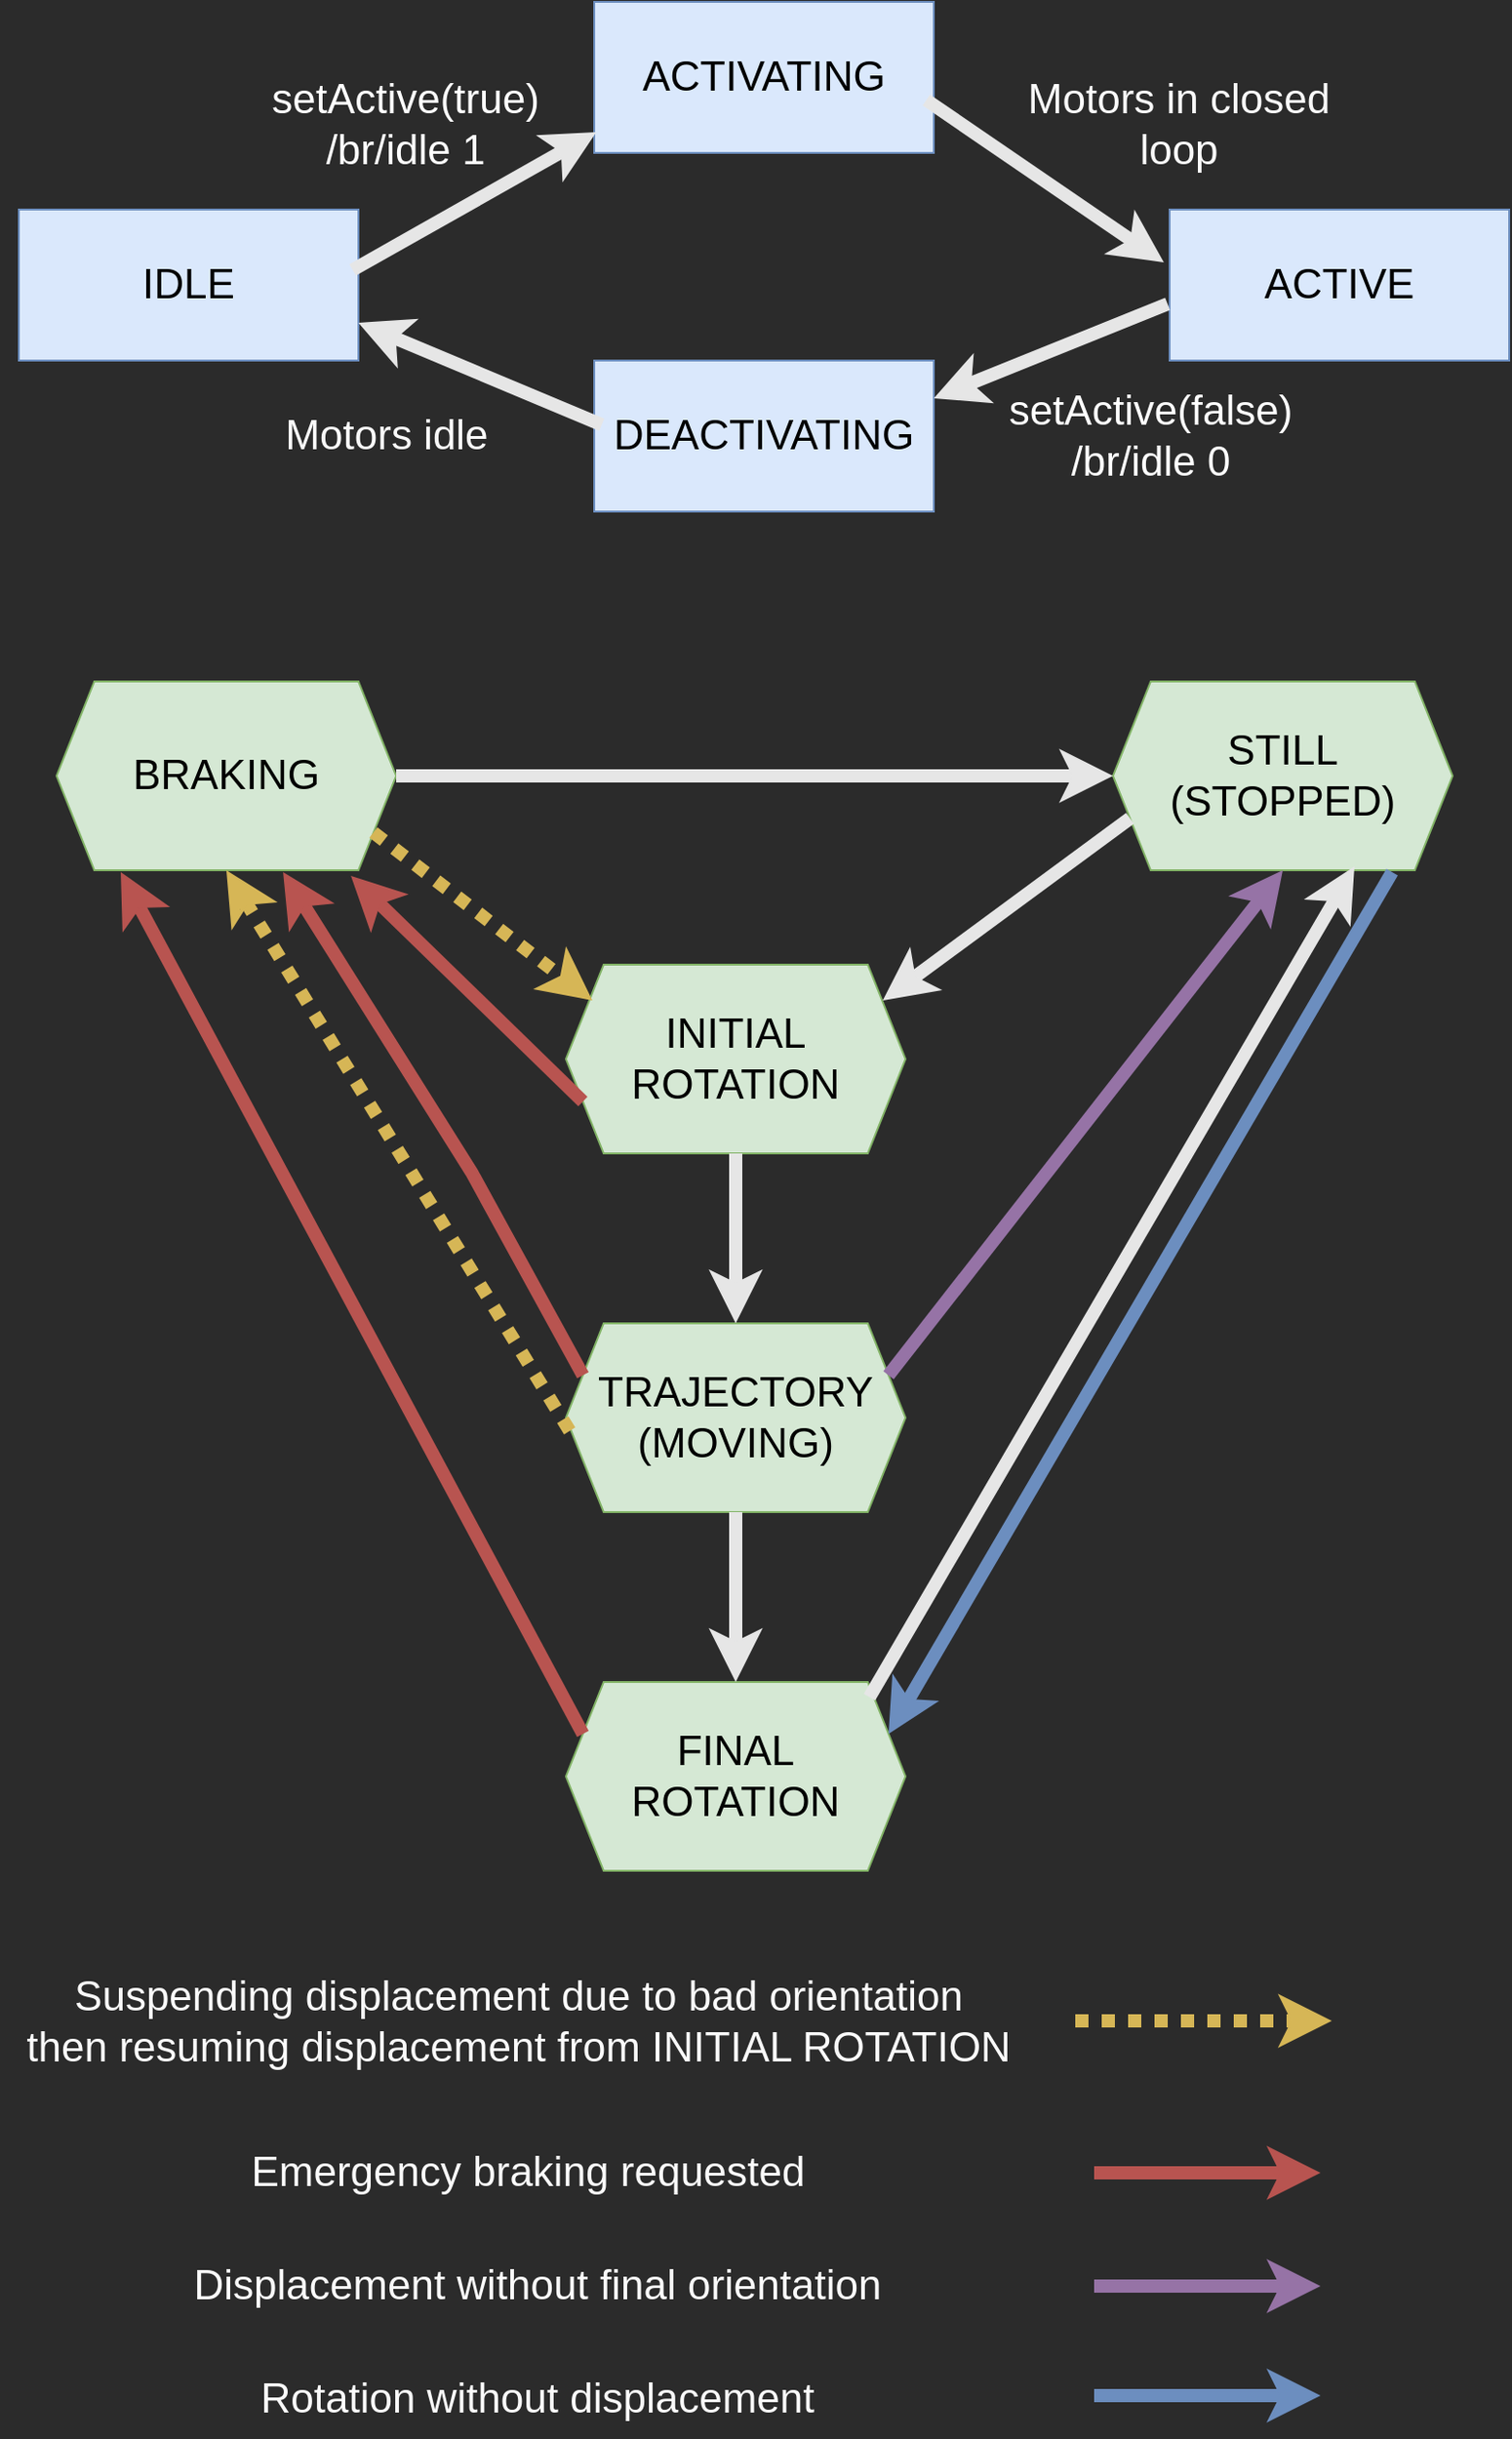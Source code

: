<mxfile version="22.0.3" type="device">
  <diagram name="Page-1" id="EprwZHJZqhmu07CxXmQ5">
    <mxGraphModel dx="1424" dy="836" grid="1" gridSize="10" guides="1" tooltips="1" connect="1" arrows="1" fold="1" page="1" pageScale="1" pageWidth="850" pageHeight="1100" background="#2B2B2B" math="0" shadow="0">
      <root>
        <mxCell id="0" />
        <mxCell id="1" parent="0" />
        <mxCell id="SgiTrQyAae9wXX1JVmTs-1" value="&lt;font style=&quot;font-size: 22px;&quot;&gt;IDLE&lt;/font&gt;" style="rounded=0;whiteSpace=wrap;html=1;fillColor=#dae8fc;strokeColor=#6c8ebf;" parent="1" vertex="1">
          <mxGeometry x="30" y="170" width="180" height="80" as="geometry" />
        </mxCell>
        <mxCell id="SgiTrQyAae9wXX1JVmTs-2" value="&lt;font style=&quot;font-size: 22px;&quot;&gt;ACTIVATING&lt;/font&gt;" style="rounded=0;whiteSpace=wrap;html=1;fillColor=#dae8fc;strokeColor=#6c8ebf;" parent="1" vertex="1">
          <mxGeometry x="335" y="60" width="180" height="80" as="geometry" />
        </mxCell>
        <mxCell id="SgiTrQyAae9wXX1JVmTs-3" value="&lt;font style=&quot;font-size: 22px;&quot;&gt;DEACTIVATING&lt;/font&gt;" style="rounded=0;whiteSpace=wrap;html=1;fillColor=#dae8fc;strokeColor=#6c8ebf;" parent="1" vertex="1">
          <mxGeometry x="335" y="250" width="180" height="80" as="geometry" />
        </mxCell>
        <mxCell id="SgiTrQyAae9wXX1JVmTs-5" value="&lt;font style=&quot;font-size: 22px;&quot;&gt;ACTIVE&lt;/font&gt;" style="rounded=0;whiteSpace=wrap;html=1;fillColor=#dae8fc;strokeColor=#6c8ebf;" parent="1" vertex="1">
          <mxGeometry x="640" y="170" width="180" height="80" as="geometry" />
        </mxCell>
        <mxCell id="SgiTrQyAae9wXX1JVmTs-7" value="" style="endArrow=classic;html=1;rounded=0;entryX=0.006;entryY=0.863;entryDx=0;entryDy=0;entryPerimeter=0;exitX=0.983;exitY=0.4;exitDx=0;exitDy=0;exitPerimeter=0;strokeWidth=7;strokeColor=#E6E6E6;" parent="1" source="SgiTrQyAae9wXX1JVmTs-1" target="SgiTrQyAae9wXX1JVmTs-2" edge="1">
          <mxGeometry width="50" height="50" relative="1" as="geometry">
            <mxPoint x="250" y="210" as="sourcePoint" />
            <mxPoint x="260" y="150" as="targetPoint" />
          </mxGeometry>
        </mxCell>
        <mxCell id="SgiTrQyAae9wXX1JVmTs-8" value="" style="endArrow=classic;html=1;rounded=0;entryX=-0.017;entryY=0.35;entryDx=0;entryDy=0;entryPerimeter=0;exitX=0.978;exitY=0.65;exitDx=0;exitDy=0;exitPerimeter=0;strokeWidth=7;strokeColor=#E6E6E6;" parent="1" source="SgiTrQyAae9wXX1JVmTs-2" target="SgiTrQyAae9wXX1JVmTs-5" edge="1">
          <mxGeometry width="50" height="50" relative="1" as="geometry">
            <mxPoint x="425.06" y="212.96" as="sourcePoint" />
            <mxPoint x="499.06" y="149.96" as="targetPoint" />
          </mxGeometry>
        </mxCell>
        <mxCell id="SgiTrQyAae9wXX1JVmTs-10" value="" style="endArrow=classic;html=1;rounded=0;entryX=1;entryY=0.25;entryDx=0;entryDy=0;exitX=-0.006;exitY=0.625;exitDx=0;exitDy=0;exitPerimeter=0;strokeWidth=7;strokeColor=#E6E6E6;" parent="1" source="SgiTrQyAae9wXX1JVmTs-5" target="SgiTrQyAae9wXX1JVmTs-3" edge="1">
          <mxGeometry width="50" height="50" relative="1" as="geometry">
            <mxPoint x="460" y="240" as="sourcePoint" />
            <mxPoint x="541" y="316" as="targetPoint" />
          </mxGeometry>
        </mxCell>
        <mxCell id="SgiTrQyAae9wXX1JVmTs-11" value="" style="endArrow=classic;html=1;rounded=0;entryX=1;entryY=0.75;entryDx=0;entryDy=0;exitX=0.022;exitY=0.425;exitDx=0;exitDy=0;exitPerimeter=0;strokeWidth=7;strokeColor=#E6E6E6;" parent="1" source="SgiTrQyAae9wXX1JVmTs-3" target="SgiTrQyAae9wXX1JVmTs-1" edge="1">
          <mxGeometry width="50" height="50" relative="1" as="geometry">
            <mxPoint x="476" y="142" as="sourcePoint" />
            <mxPoint x="557" y="218" as="targetPoint" />
          </mxGeometry>
        </mxCell>
        <mxCell id="SgiTrQyAae9wXX1JVmTs-14" value="&lt;font style=&quot;font-size: 22px;&quot;&gt;STILL (STOPPED)&lt;br&gt;&lt;/font&gt;" style="shape=hexagon;perimeter=hexagonPerimeter2;whiteSpace=wrap;html=1;fixedSize=1;fillColor=#d5e8d4;strokeColor=#82b366;" parent="1" vertex="1">
          <mxGeometry x="610" y="420" width="180" height="100" as="geometry" />
        </mxCell>
        <mxCell id="SgiTrQyAae9wXX1JVmTs-15" value="&lt;font style=&quot;font-size: 22px;&quot;&gt;BRAKING&lt;/font&gt;" style="shape=hexagon;perimeter=hexagonPerimeter2;whiteSpace=wrap;html=1;fixedSize=1;fillColor=#d5e8d4;strokeColor=#82b366;" parent="1" vertex="1">
          <mxGeometry x="50" y="420" width="180" height="100" as="geometry" />
        </mxCell>
        <mxCell id="SgiTrQyAae9wXX1JVmTs-16" value="&lt;font style=&quot;font-size: 22px;&quot;&gt;INITIAL ROTATION&lt;br&gt;&lt;/font&gt;" style="shape=hexagon;perimeter=hexagonPerimeter2;whiteSpace=wrap;html=1;fixedSize=1;fillColor=#d5e8d4;strokeColor=#82b366;" parent="1" vertex="1">
          <mxGeometry x="320" y="570" width="180" height="100" as="geometry" />
        </mxCell>
        <mxCell id="SgiTrQyAae9wXX1JVmTs-18" value="&lt;div&gt;&lt;font style=&quot;font-size: 22px;&quot;&gt;TRAJECTORY&lt;/font&gt;&lt;/div&gt;&lt;div&gt;&lt;font style=&quot;font-size: 22px;&quot;&gt;(MOVING)&lt;br&gt;&lt;/font&gt;&lt;/div&gt;" style="shape=hexagon;perimeter=hexagonPerimeter2;whiteSpace=wrap;html=1;fixedSize=1;fillColor=#d5e8d4;strokeColor=#82b366;" parent="1" vertex="1">
          <mxGeometry x="320" y="760" width="180" height="100" as="geometry" />
        </mxCell>
        <mxCell id="SgiTrQyAae9wXX1JVmTs-19" value="&lt;font style=&quot;font-size: 22px;&quot;&gt;FINAL ROTATION&lt;br&gt;&lt;/font&gt;" style="shape=hexagon;perimeter=hexagonPerimeter2;whiteSpace=wrap;html=1;fixedSize=1;fillColor=#d5e8d4;strokeColor=#82b366;" parent="1" vertex="1">
          <mxGeometry x="320" y="950" width="180" height="100" as="geometry" />
        </mxCell>
        <mxCell id="SgiTrQyAae9wXX1JVmTs-21" value="" style="endArrow=classic;html=1;rounded=0;entryX=0.933;entryY=0.19;entryDx=0;entryDy=0;exitX=0;exitY=0.75;exitDx=0;exitDy=0;strokeWidth=7;strokeColor=#E6E6E6;entryPerimeter=0;" parent="1" source="SgiTrQyAae9wXX1JVmTs-14" target="SgiTrQyAae9wXX1JVmTs-16" edge="1">
          <mxGeometry width="50" height="50" relative="1" as="geometry">
            <mxPoint x="654" y="674" as="sourcePoint" />
            <mxPoint x="580" y="610" as="targetPoint" />
          </mxGeometry>
        </mxCell>
        <mxCell id="SgiTrQyAae9wXX1JVmTs-23" value="" style="endArrow=classic;html=1;rounded=0;entryX=0.5;entryY=0;entryDx=0;entryDy=0;exitX=0.5;exitY=1;exitDx=0;exitDy=0;strokeWidth=7;strokeColor=#E6E6E6;" parent="1" source="SgiTrQyAae9wXX1JVmTs-16" target="SgiTrQyAae9wXX1JVmTs-18" edge="1">
          <mxGeometry width="50" height="50" relative="1" as="geometry">
            <mxPoint x="593" y="580" as="sourcePoint" />
            <mxPoint x="548" y="629" as="targetPoint" />
          </mxGeometry>
        </mxCell>
        <mxCell id="SgiTrQyAae9wXX1JVmTs-24" value="" style="endArrow=classic;html=1;rounded=0;entryX=0.5;entryY=0;entryDx=0;entryDy=0;strokeWidth=7;strokeColor=#E6E6E6;exitX=0.5;exitY=1;exitDx=0;exitDy=0;" parent="1" source="SgiTrQyAae9wXX1JVmTs-18" target="SgiTrQyAae9wXX1JVmTs-19" edge="1">
          <mxGeometry width="50" height="50" relative="1" as="geometry">
            <mxPoint x="450" y="890" as="sourcePoint" />
            <mxPoint x="415" y="880" as="targetPoint" />
          </mxGeometry>
        </mxCell>
        <mxCell id="SgiTrQyAae9wXX1JVmTs-25" value="" style="endArrow=classic;html=1;rounded=0;entryX=0.5;entryY=1;entryDx=0;entryDy=0;exitX=1;exitY=0.25;exitDx=0;exitDy=0;strokeWidth=7;strokeColor=#9673a6;fillColor=#e1d5e7;" parent="1" source="SgiTrQyAae9wXX1JVmTs-18" target="SgiTrQyAae9wXX1JVmTs-14" edge="1">
          <mxGeometry width="50" height="50" relative="1" as="geometry">
            <mxPoint x="645" y="730" as="sourcePoint" />
            <mxPoint x="600" y="779" as="targetPoint" />
          </mxGeometry>
        </mxCell>
        <mxCell id="SgiTrQyAae9wXX1JVmTs-26" value="" style="endArrow=classic;html=1;rounded=0;entryX=0.5;entryY=1;entryDx=0;entryDy=0;exitX=0.011;exitY=0.57;exitDx=0;exitDy=0;strokeWidth=7;strokeColor=#d6b656;exitPerimeter=0;dashed=1;dashPattern=1 1;fillColor=#fff2cc;" parent="1" source="SgiTrQyAae9wXX1JVmTs-18" target="SgiTrQyAae9wXX1JVmTs-15" edge="1">
          <mxGeometry width="50" height="50" relative="1" as="geometry">
            <mxPoint x="370" y="791" as="sourcePoint" />
            <mxPoint x="325" y="840" as="targetPoint" />
          </mxGeometry>
        </mxCell>
        <mxCell id="SgiTrQyAae9wXX1JVmTs-27" value="" style="endArrow=classic;html=1;rounded=0;entryX=0;entryY=0.5;entryDx=0;entryDy=0;exitX=1;exitY=0.5;exitDx=0;exitDy=0;strokeWidth=7;strokeColor=#E6E6E6;" parent="1" source="SgiTrQyAae9wXX1JVmTs-15" target="SgiTrQyAae9wXX1JVmTs-14" edge="1">
          <mxGeometry width="50" height="50" relative="1" as="geometry">
            <mxPoint x="633" y="620" as="sourcePoint" />
            <mxPoint x="588" y="669" as="targetPoint" />
          </mxGeometry>
        </mxCell>
        <mxCell id="SgiTrQyAae9wXX1JVmTs-28" value="" style="endArrow=classic;html=1;rounded=0;exitX=0.933;exitY=0.8;exitDx=0;exitDy=0;strokeWidth=7;strokeColor=#d6b656;exitPerimeter=0;entryX=0.078;entryY=0.19;entryDx=0;entryDy=0;entryPerimeter=0;dashed=1;dashPattern=1 1;fillColor=#fff2cc;" parent="1" source="SgiTrQyAae9wXX1JVmTs-15" target="SgiTrQyAae9wXX1JVmTs-16" edge="1">
          <mxGeometry width="50" height="50" relative="1" as="geometry">
            <mxPoint x="643" y="630" as="sourcePoint" />
            <mxPoint x="320" y="590" as="targetPoint" />
          </mxGeometry>
        </mxCell>
        <mxCell id="SgiTrQyAae9wXX1JVmTs-29" value="" style="endArrow=classic;html=1;rounded=0;entryX=0.711;entryY=0.98;entryDx=0;entryDy=0;exitX=0.894;exitY=0.08;exitDx=0;exitDy=0;strokeWidth=7;strokeColor=#E6E6E6;entryPerimeter=0;exitPerimeter=0;" parent="1" source="SgiTrQyAae9wXX1JVmTs-19" target="SgiTrQyAae9wXX1JVmTs-14" edge="1">
          <mxGeometry width="50" height="50" relative="1" as="geometry">
            <mxPoint x="551" y="778" as="sourcePoint" />
            <mxPoint x="640" y="550" as="targetPoint" />
          </mxGeometry>
        </mxCell>
        <mxCell id="SgiTrQyAae9wXX1JVmTs-30" value="&lt;div&gt;&lt;font style=&quot;font-size: 22px;&quot; color=&quot;#ffffff&quot;&gt;setActive(true)&lt;/font&gt;&lt;/div&gt;&lt;div&gt;&lt;font style=&quot;font-size: 22px;&quot; color=&quot;#ffffff&quot;&gt;/br/idle 1&lt;br&gt;&lt;/font&gt;&lt;/div&gt;" style="text;html=1;align=center;verticalAlign=middle;whiteSpace=wrap;rounded=0;" parent="1" vertex="1">
          <mxGeometry x="180" y="110" width="110" height="30" as="geometry" />
        </mxCell>
        <mxCell id="SgiTrQyAae9wXX1JVmTs-32" value="&lt;div&gt;&lt;font style=&quot;font-size: 22px;&quot; color=&quot;#ffffff&quot;&gt;setActive(false)&lt;/font&gt;&lt;/div&gt;&lt;div&gt;&lt;font style=&quot;font-size: 22px;&quot; color=&quot;#ffffff&quot;&gt;/br/idle 0&lt;br&gt;&lt;/font&gt;&lt;/div&gt;" style="text;html=1;align=center;verticalAlign=middle;whiteSpace=wrap;rounded=0;" parent="1" vertex="1">
          <mxGeometry x="575" y="275" width="110" height="30" as="geometry" />
        </mxCell>
        <mxCell id="SgiTrQyAae9wXX1JVmTs-33" value="&lt;font style=&quot;font-size: 22px;&quot; color=&quot;#fafafa&quot;&gt;Motors in closed loop&lt;br&gt;&lt;/font&gt;" style="text;html=1;align=center;verticalAlign=middle;whiteSpace=wrap;rounded=0;" parent="1" vertex="1">
          <mxGeometry x="560" y="110" width="170" height="30" as="geometry" />
        </mxCell>
        <mxCell id="SgiTrQyAae9wXX1JVmTs-34" value="&lt;font style=&quot;font-size: 22px;&quot; color=&quot;#fafafa&quot;&gt;Motors idle&lt;br&gt;&lt;/font&gt;" style="text;html=1;align=center;verticalAlign=middle;whiteSpace=wrap;rounded=0;" parent="1" vertex="1">
          <mxGeometry x="140" y="275" width="170" height="30" as="geometry" />
        </mxCell>
        <mxCell id="SgiTrQyAae9wXX1JVmTs-36" value="" style="endArrow=classic;html=1;rounded=0;entryX=1;entryY=0.25;entryDx=0;entryDy=0;exitX=0.822;exitY=1.01;exitDx=0;exitDy=0;strokeWidth=7;strokeColor=#6c8ebf;exitPerimeter=0;fillColor=#dae8fc;" parent="1" source="SgiTrQyAae9wXX1JVmTs-14" target="SgiTrQyAae9wXX1JVmTs-19" edge="1">
          <mxGeometry width="50" height="50" relative="1" as="geometry">
            <mxPoint x="646" y="520" as="sourcePoint" />
            <mxPoint x="515" y="616" as="targetPoint" />
          </mxGeometry>
        </mxCell>
        <mxCell id="SgiTrQyAae9wXX1JVmTs-37" value="&lt;font style=&quot;font-size: 22px;&quot; color=&quot;#fafafa&quot;&gt;Suspending displacement due to bad orientation&lt;br&gt;then resuming displacement from INITIAL ROTATION&lt;br&gt;&lt;/font&gt;" style="text;html=1;align=center;verticalAlign=middle;whiteSpace=wrap;rounded=0;" parent="1" vertex="1">
          <mxGeometry x="20" y="1080" width="550" height="100" as="geometry" />
        </mxCell>
        <mxCell id="L4HBEbBPlxoyrNJZoO_B-1" value="" style="endArrow=classic;html=1;rounded=0;entryX=0.667;entryY=1.01;entryDx=0;entryDy=0;exitX=0;exitY=0.25;exitDx=0;exitDy=0;strokeWidth=7;strokeColor=#b85450;entryPerimeter=0;fillColor=#f8cecc;" edge="1" parent="1" source="SgiTrQyAae9wXX1JVmTs-18" target="SgiTrQyAae9wXX1JVmTs-15">
          <mxGeometry width="50" height="50" relative="1" as="geometry">
            <mxPoint x="491" y="968" as="sourcePoint" />
            <mxPoint x="748" y="528" as="targetPoint" />
            <Array as="points">
              <mxPoint x="270" y="680" />
            </Array>
          </mxGeometry>
        </mxCell>
        <mxCell id="L4HBEbBPlxoyrNJZoO_B-5" value="" style="endArrow=classic;html=1;rounded=0;entryX=0.867;entryY=1.03;entryDx=0;entryDy=0;exitX=0;exitY=0.75;exitDx=0;exitDy=0;strokeWidth=7;strokeColor=#b85450;entryPerimeter=0;fillColor=#f8cecc;" edge="1" parent="1" source="SgiTrQyAae9wXX1JVmTs-16" target="SgiTrQyAae9wXX1JVmTs-15">
          <mxGeometry width="50" height="50" relative="1" as="geometry">
            <mxPoint x="629" y="503" as="sourcePoint" />
            <mxPoint x="498" y="599" as="targetPoint" />
          </mxGeometry>
        </mxCell>
        <mxCell id="L4HBEbBPlxoyrNJZoO_B-6" value="" style="endArrow=classic;html=1;rounded=0;exitX=0;exitY=0.25;exitDx=0;exitDy=0;strokeWidth=7;strokeColor=#b85450;fillColor=#f8cecc;entryX=0.189;entryY=1.01;entryDx=0;entryDy=0;entryPerimeter=0;" edge="1" parent="1" source="SgiTrQyAae9wXX1JVmTs-19" target="SgiTrQyAae9wXX1JVmTs-15">
          <mxGeometry width="50" height="50" relative="1" as="geometry">
            <mxPoint x="339" y="653" as="sourcePoint" />
            <mxPoint x="80" y="530" as="targetPoint" />
          </mxGeometry>
        </mxCell>
        <mxCell id="L4HBEbBPlxoyrNJZoO_B-7" value="" style="endArrow=classic;html=1;rounded=0;exitX=0.933;exitY=0.8;exitDx=0;exitDy=0;strokeWidth=7;strokeColor=#d6b656;exitPerimeter=0;dashed=1;dashPattern=1 1;fillColor=#fff2cc;" edge="1" parent="1">
          <mxGeometry width="50" height="50" relative="1" as="geometry">
            <mxPoint x="590" y="1129.5" as="sourcePoint" />
            <mxPoint x="726" y="1129.5" as="targetPoint" />
          </mxGeometry>
        </mxCell>
        <mxCell id="L4HBEbBPlxoyrNJZoO_B-10" value="" style="endArrow=classic;html=1;rounded=0;strokeWidth=7;strokeColor=#b85450;fillColor=#f8cecc;" edge="1" parent="1">
          <mxGeometry width="50" height="50" relative="1" as="geometry">
            <mxPoint x="600" y="1210" as="sourcePoint" />
            <mxPoint x="720" y="1210" as="targetPoint" />
          </mxGeometry>
        </mxCell>
        <mxCell id="L4HBEbBPlxoyrNJZoO_B-11" value="&lt;font style=&quot;font-size: 22px;&quot; color=&quot;#fafafa&quot;&gt;Emergency braking requested&lt;br&gt;&lt;/font&gt;" style="text;html=1;align=center;verticalAlign=middle;whiteSpace=wrap;rounded=0;" vertex="1" parent="1">
          <mxGeometry x="25" y="1190" width="550" height="40" as="geometry" />
        </mxCell>
        <mxCell id="L4HBEbBPlxoyrNJZoO_B-12" value="" style="endArrow=classic;html=1;rounded=0;strokeWidth=7;strokeColor=#9673a6;fillColor=#e1d5e7;" edge="1" parent="1">
          <mxGeometry width="50" height="50" relative="1" as="geometry">
            <mxPoint x="600" y="1270" as="sourcePoint" />
            <mxPoint x="720" y="1270" as="targetPoint" />
          </mxGeometry>
        </mxCell>
        <mxCell id="L4HBEbBPlxoyrNJZoO_B-13" value="&lt;font style=&quot;font-size: 22px;&quot; color=&quot;#fafafa&quot;&gt;Displacement without final orientation&lt;br&gt;&lt;/font&gt;" style="text;html=1;align=center;verticalAlign=middle;whiteSpace=wrap;rounded=0;" vertex="1" parent="1">
          <mxGeometry x="30" y="1250" width="550" height="40" as="geometry" />
        </mxCell>
        <mxCell id="L4HBEbBPlxoyrNJZoO_B-14" value="&lt;font style=&quot;font-size: 22px;&quot; color=&quot;#fafafa&quot;&gt;Rotation without displacement&lt;br&gt;&lt;/font&gt;" style="text;html=1;align=center;verticalAlign=middle;whiteSpace=wrap;rounded=0;" vertex="1" parent="1">
          <mxGeometry x="30" y="1310" width="550" height="40" as="geometry" />
        </mxCell>
        <mxCell id="L4HBEbBPlxoyrNJZoO_B-15" value="" style="endArrow=classic;html=1;rounded=0;strokeWidth=7;strokeColor=#6c8ebf;fillColor=#dae8fc;" edge="1" parent="1">
          <mxGeometry width="50" height="50" relative="1" as="geometry">
            <mxPoint x="600" y="1328" as="sourcePoint" />
            <mxPoint x="720" y="1328" as="targetPoint" />
          </mxGeometry>
        </mxCell>
      </root>
    </mxGraphModel>
  </diagram>
</mxfile>
